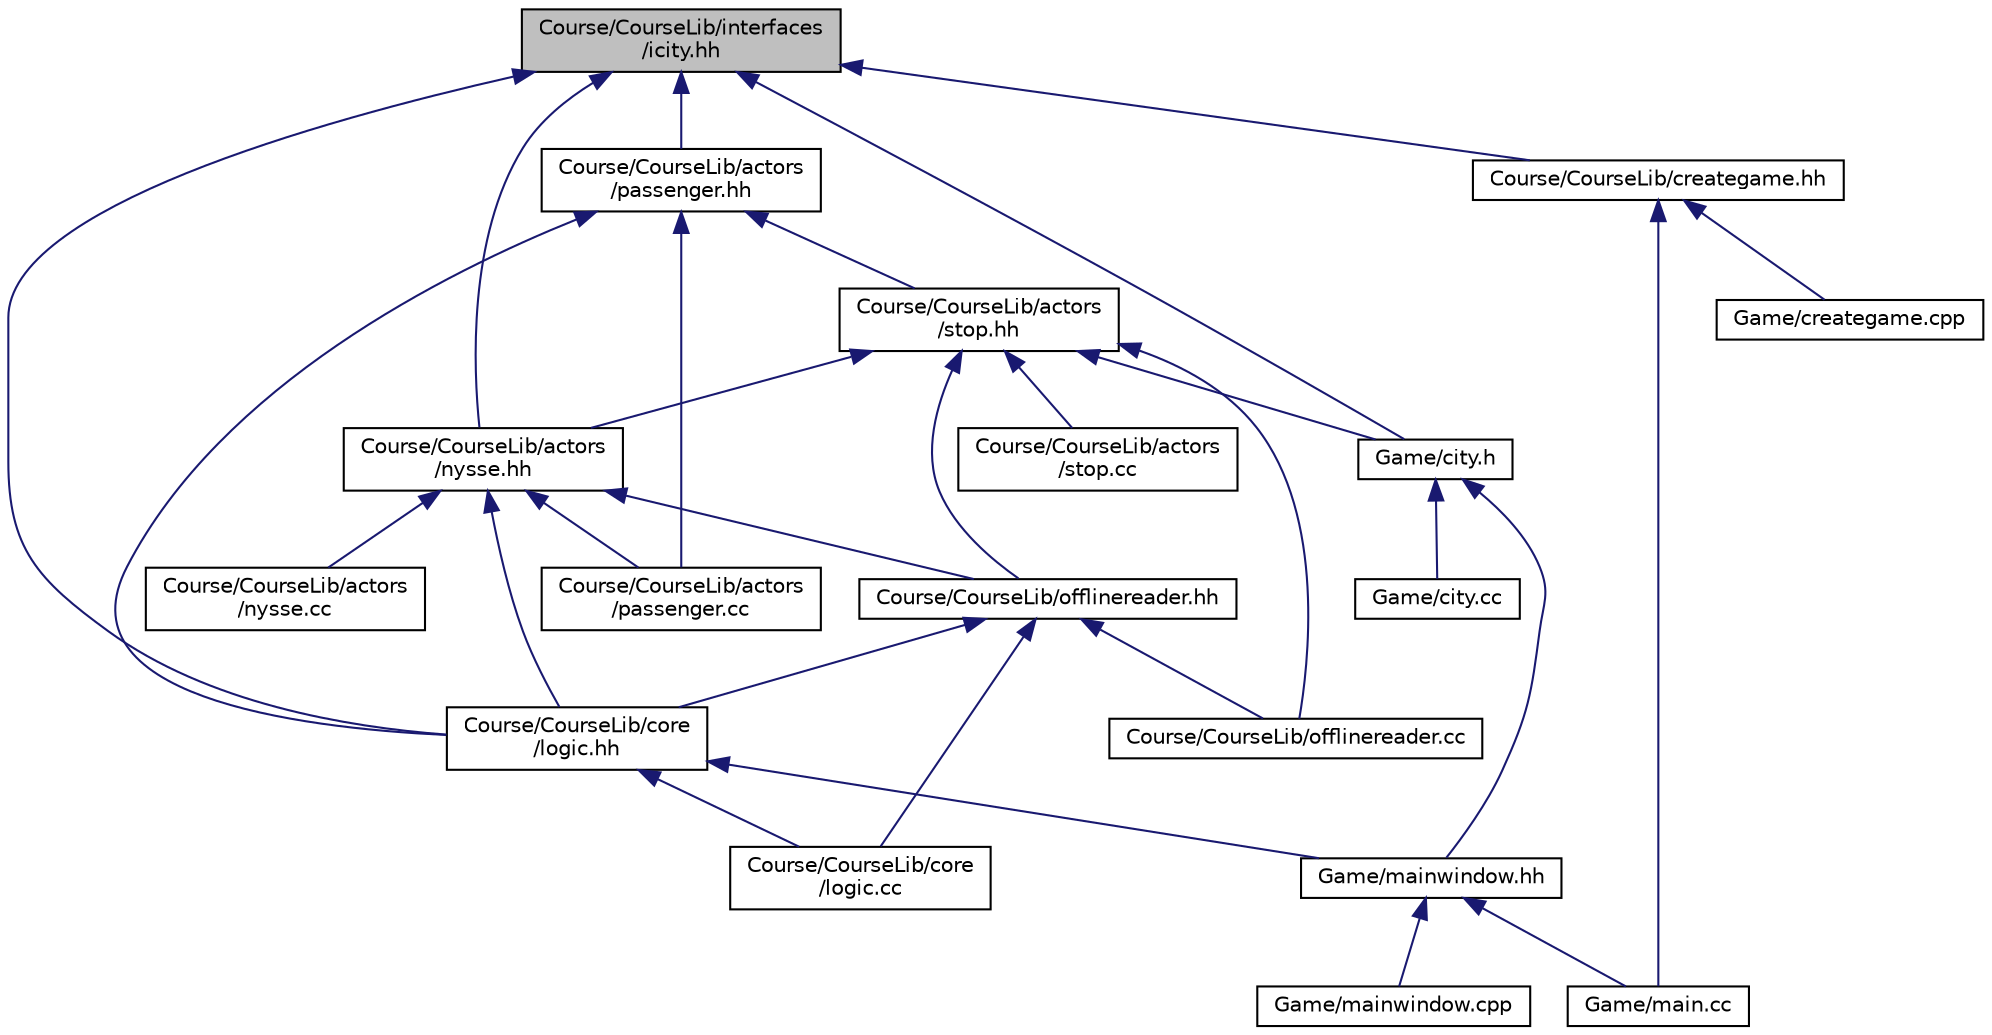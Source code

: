 digraph "Course/CourseLib/interfaces/icity.hh"
{
 // LATEX_PDF_SIZE
  edge [fontname="Helvetica",fontsize="10",labelfontname="Helvetica",labelfontsize="10"];
  node [fontname="Helvetica",fontsize="10",shape=record];
  Node1 [label="Course/CourseLib/interfaces\l/icity.hh",height=0.2,width=0.4,color="black", fillcolor="grey75", style="filled", fontcolor="black",tooltip="Defines an interface that reperesents the city's operations."];
  Node1 -> Node2 [dir="back",color="midnightblue",fontsize="10",style="solid",fontname="Helvetica"];
  Node2 [label="Course/CourseLib/actors\l/nysse.hh",height=0.2,width=0.4,color="black", fillcolor="white", style="filled",URL="$nysse_8hh.html",tooltip=" "];
  Node2 -> Node3 [dir="back",color="midnightblue",fontsize="10",style="solid",fontname="Helvetica"];
  Node3 [label="Course/CourseLib/actors\l/nysse.cc",height=0.2,width=0.4,color="black", fillcolor="white", style="filled",URL="$nysse_8cc.html",tooltip=" "];
  Node2 -> Node4 [dir="back",color="midnightblue",fontsize="10",style="solid",fontname="Helvetica"];
  Node4 [label="Course/CourseLib/actors\l/passenger.cc",height=0.2,width=0.4,color="black", fillcolor="white", style="filled",URL="$passenger_8cc.html",tooltip=" "];
  Node2 -> Node5 [dir="back",color="midnightblue",fontsize="10",style="solid",fontname="Helvetica"];
  Node5 [label="Course/CourseLib/core\l/logic.hh",height=0.2,width=0.4,color="black", fillcolor="white", style="filled",URL="$logic_8hh.html",tooltip=" "];
  Node5 -> Node6 [dir="back",color="midnightblue",fontsize="10",style="solid",fontname="Helvetica"];
  Node6 [label="Course/CourseLib/core\l/logic.cc",height=0.2,width=0.4,color="black", fillcolor="white", style="filled",URL="$logic_8cc.html",tooltip=" "];
  Node5 -> Node7 [dir="back",color="midnightblue",fontsize="10",style="solid",fontname="Helvetica"];
  Node7 [label="Game/mainwindow.hh",height=0.2,width=0.4,color="black", fillcolor="white", style="filled",URL="$mainwindow_8hh.html",tooltip=" "];
  Node7 -> Node8 [dir="back",color="midnightblue",fontsize="10",style="solid",fontname="Helvetica"];
  Node8 [label="Game/main.cc",height=0.2,width=0.4,color="black", fillcolor="white", style="filled",URL="$main_8cc.html",tooltip=" "];
  Node7 -> Node9 [dir="back",color="midnightblue",fontsize="10",style="solid",fontname="Helvetica"];
  Node9 [label="Game/mainwindow.cpp",height=0.2,width=0.4,color="black", fillcolor="white", style="filled",URL="$mainwindow_8cpp.html",tooltip=" "];
  Node2 -> Node10 [dir="back",color="midnightblue",fontsize="10",style="solid",fontname="Helvetica"];
  Node10 [label="Course/CourseLib/offlinereader.hh",height=0.2,width=0.4,color="black", fillcolor="white", style="filled",URL="$offlinereader_8hh.html",tooltip=" "];
  Node10 -> Node6 [dir="back",color="midnightblue",fontsize="10",style="solid",fontname="Helvetica"];
  Node10 -> Node5 [dir="back",color="midnightblue",fontsize="10",style="solid",fontname="Helvetica"];
  Node10 -> Node11 [dir="back",color="midnightblue",fontsize="10",style="solid",fontname="Helvetica"];
  Node11 [label="Course/CourseLib/offlinereader.cc",height=0.2,width=0.4,color="black", fillcolor="white", style="filled",URL="$offlinereader_8cc.html",tooltip=" "];
  Node1 -> Node12 [dir="back",color="midnightblue",fontsize="10",style="solid",fontname="Helvetica"];
  Node12 [label="Course/CourseLib/actors\l/passenger.hh",height=0.2,width=0.4,color="black", fillcolor="white", style="filled",URL="$passenger_8hh.html",tooltip=" "];
  Node12 -> Node4 [dir="back",color="midnightblue",fontsize="10",style="solid",fontname="Helvetica"];
  Node12 -> Node13 [dir="back",color="midnightblue",fontsize="10",style="solid",fontname="Helvetica"];
  Node13 [label="Course/CourseLib/actors\l/stop.hh",height=0.2,width=0.4,color="black", fillcolor="white", style="filled",URL="$stop_8hh.html",tooltip=" "];
  Node13 -> Node2 [dir="back",color="midnightblue",fontsize="10",style="solid",fontname="Helvetica"];
  Node13 -> Node14 [dir="back",color="midnightblue",fontsize="10",style="solid",fontname="Helvetica"];
  Node14 [label="Course/CourseLib/actors\l/stop.cc",height=0.2,width=0.4,color="black", fillcolor="white", style="filled",URL="$stop_8cc.html",tooltip=" "];
  Node13 -> Node10 [dir="back",color="midnightblue",fontsize="10",style="solid",fontname="Helvetica"];
  Node13 -> Node11 [dir="back",color="midnightblue",fontsize="10",style="solid",fontname="Helvetica"];
  Node13 -> Node15 [dir="back",color="midnightblue",fontsize="10",style="solid",fontname="Helvetica"];
  Node15 [label="Game/city.h",height=0.2,width=0.4,color="black", fillcolor="white", style="filled",URL="$city_8h.html",tooltip="Define city class."];
  Node15 -> Node16 [dir="back",color="midnightblue",fontsize="10",style="solid",fontname="Helvetica"];
  Node16 [label="Game/city.cc",height=0.2,width=0.4,color="black", fillcolor="white", style="filled",URL="$city_8cc.html",tooltip=" "];
  Node15 -> Node7 [dir="back",color="midnightblue",fontsize="10",style="solid",fontname="Helvetica"];
  Node12 -> Node5 [dir="back",color="midnightblue",fontsize="10",style="solid",fontname="Helvetica"];
  Node1 -> Node5 [dir="back",color="midnightblue",fontsize="10",style="solid",fontname="Helvetica"];
  Node1 -> Node17 [dir="back",color="midnightblue",fontsize="10",style="solid",fontname="Helvetica"];
  Node17 [label="Course/CourseLib/creategame.hh",height=0.2,width=0.4,color="black", fillcolor="white", style="filled",URL="$creategame_8hh.html",tooltip="Defines a function that creates the city (Students implement it)."];
  Node17 -> Node18 [dir="back",color="midnightblue",fontsize="10",style="solid",fontname="Helvetica"];
  Node18 [label="Game/creategame.cpp",height=0.2,width=0.4,color="black", fillcolor="white", style="filled",URL="$creategame_8cpp.html",tooltip=" "];
  Node17 -> Node8 [dir="back",color="midnightblue",fontsize="10",style="solid",fontname="Helvetica"];
  Node1 -> Node15 [dir="back",color="midnightblue",fontsize="10",style="solid",fontname="Helvetica"];
}
